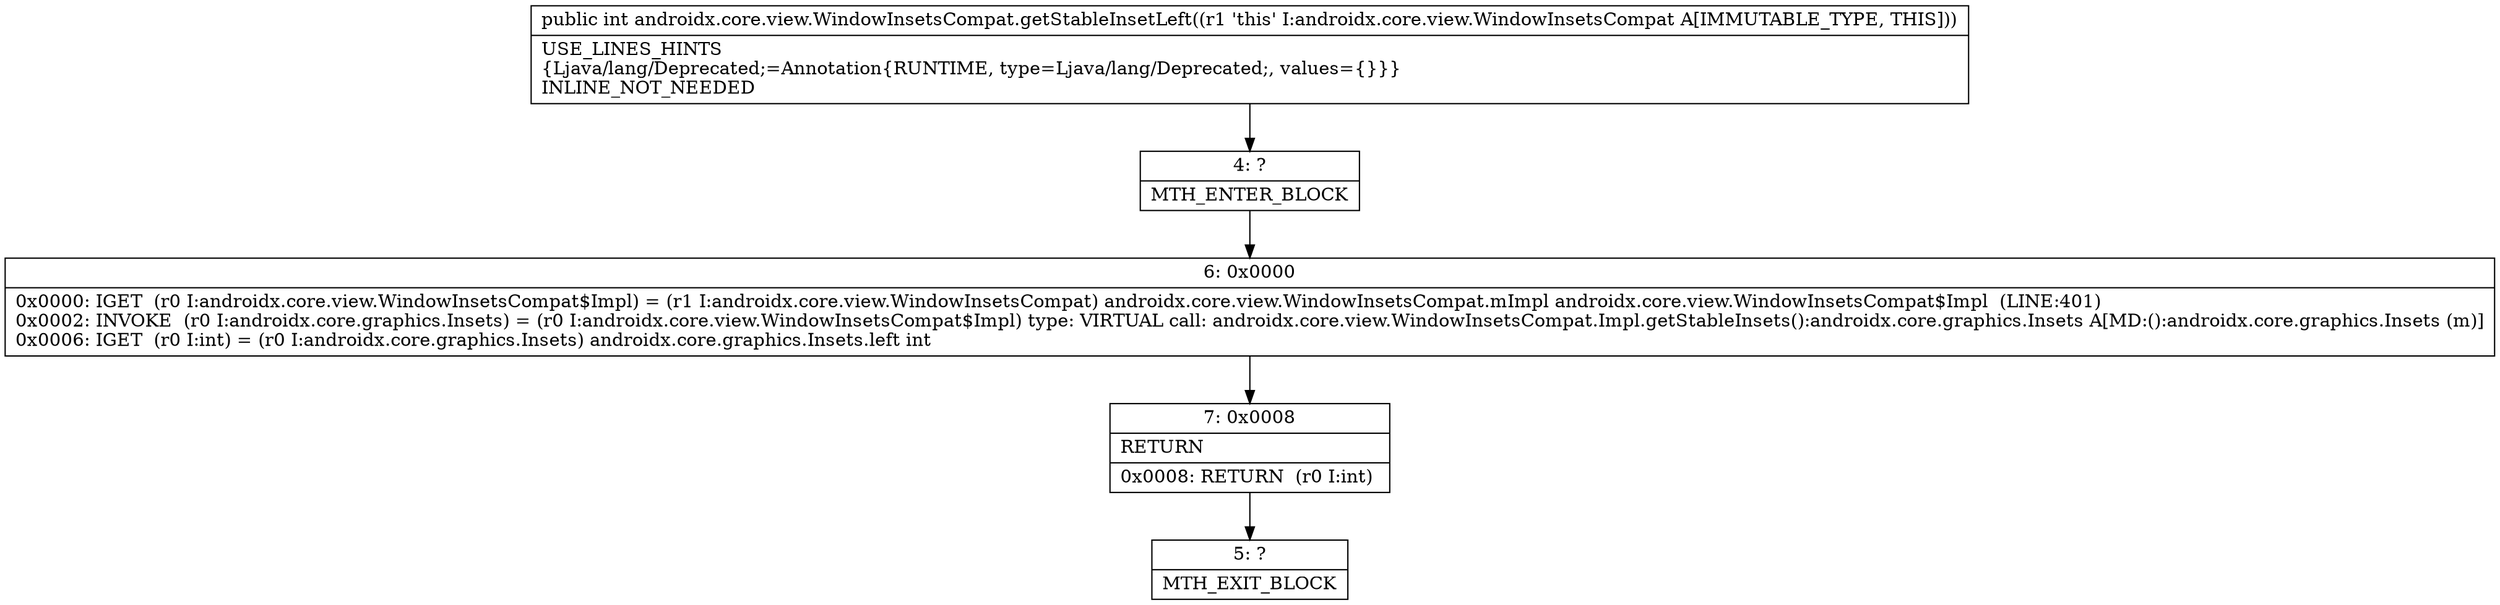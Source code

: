 digraph "CFG forandroidx.core.view.WindowInsetsCompat.getStableInsetLeft()I" {
Node_4 [shape=record,label="{4\:\ ?|MTH_ENTER_BLOCK\l}"];
Node_6 [shape=record,label="{6\:\ 0x0000|0x0000: IGET  (r0 I:androidx.core.view.WindowInsetsCompat$Impl) = (r1 I:androidx.core.view.WindowInsetsCompat) androidx.core.view.WindowInsetsCompat.mImpl androidx.core.view.WindowInsetsCompat$Impl  (LINE:401)\l0x0002: INVOKE  (r0 I:androidx.core.graphics.Insets) = (r0 I:androidx.core.view.WindowInsetsCompat$Impl) type: VIRTUAL call: androidx.core.view.WindowInsetsCompat.Impl.getStableInsets():androidx.core.graphics.Insets A[MD:():androidx.core.graphics.Insets (m)]\l0x0006: IGET  (r0 I:int) = (r0 I:androidx.core.graphics.Insets) androidx.core.graphics.Insets.left int \l}"];
Node_7 [shape=record,label="{7\:\ 0x0008|RETURN\l|0x0008: RETURN  (r0 I:int) \l}"];
Node_5 [shape=record,label="{5\:\ ?|MTH_EXIT_BLOCK\l}"];
MethodNode[shape=record,label="{public int androidx.core.view.WindowInsetsCompat.getStableInsetLeft((r1 'this' I:androidx.core.view.WindowInsetsCompat A[IMMUTABLE_TYPE, THIS]))  | USE_LINES_HINTS\l\{Ljava\/lang\/Deprecated;=Annotation\{RUNTIME, type=Ljava\/lang\/Deprecated;, values=\{\}\}\}\lINLINE_NOT_NEEDED\l}"];
MethodNode -> Node_4;Node_4 -> Node_6;
Node_6 -> Node_7;
Node_7 -> Node_5;
}

